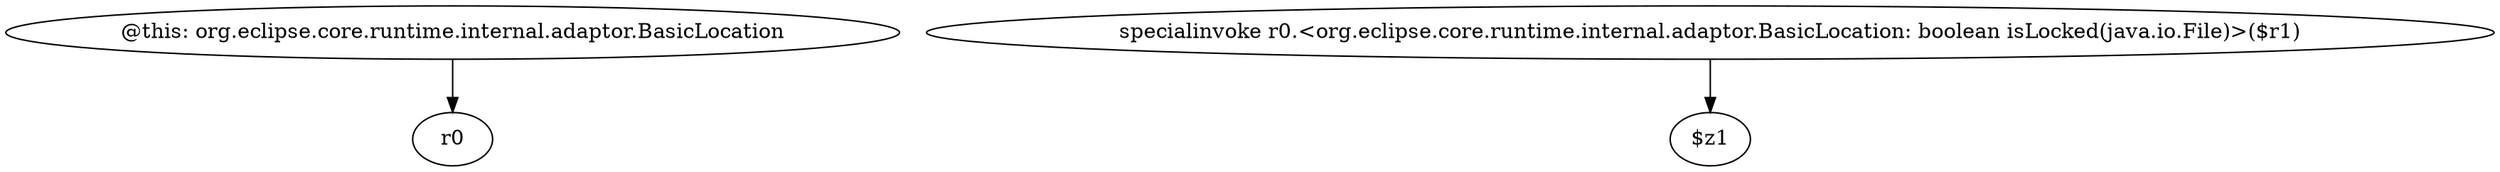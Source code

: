 digraph g {
0[label="@this: org.eclipse.core.runtime.internal.adaptor.BasicLocation"]
1[label="r0"]
0->1[label=""]
2[label="specialinvoke r0.<org.eclipse.core.runtime.internal.adaptor.BasicLocation: boolean isLocked(java.io.File)>($r1)"]
3[label="$z1"]
2->3[label=""]
}